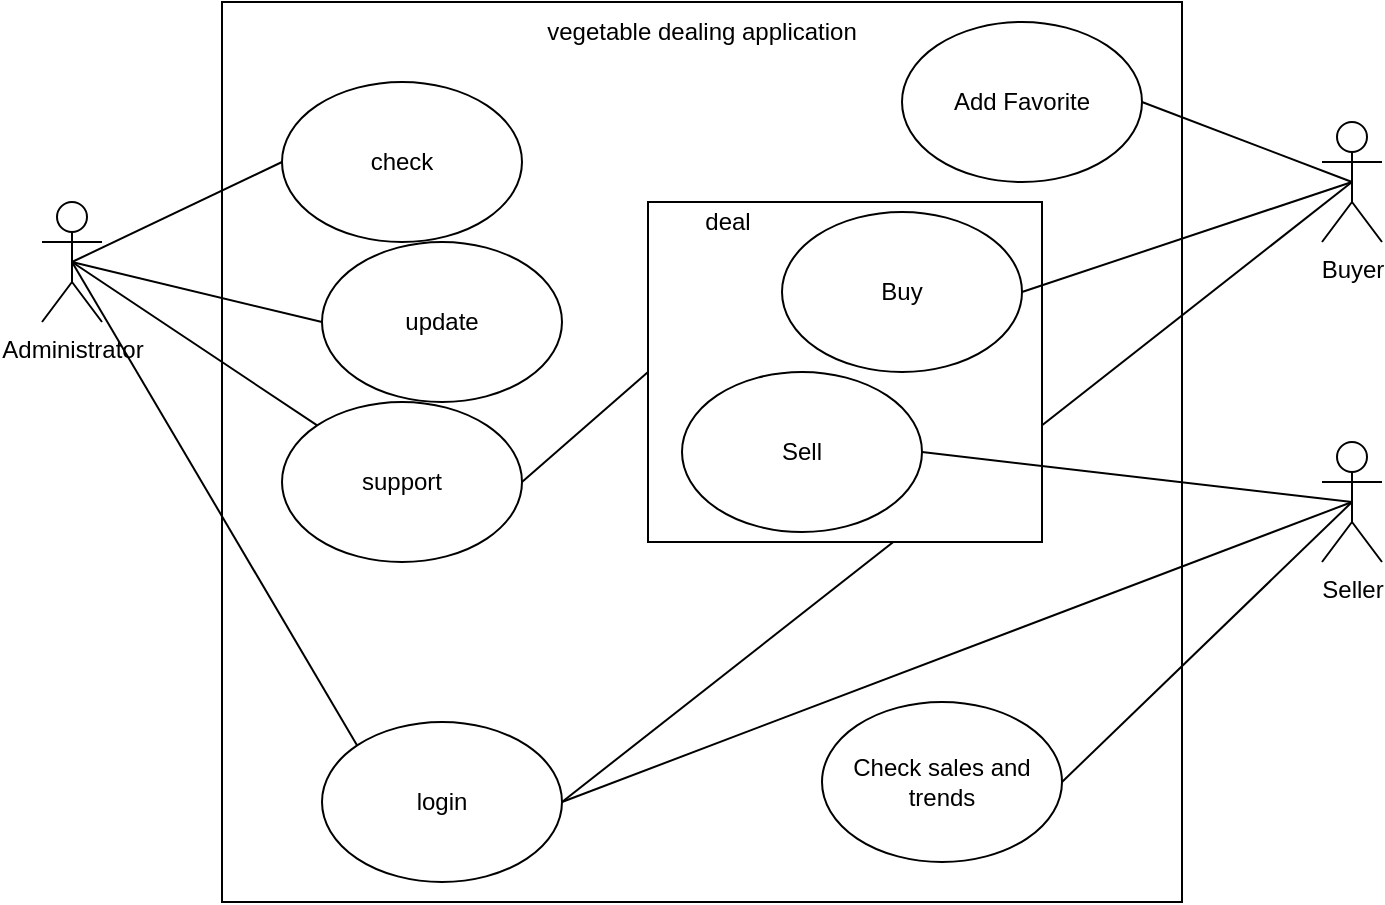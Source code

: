 <mxfile version="20.8.16" type="device"><diagram name="ページ1" id="76rLfc_UfDri_DDKpa_7"><mxGraphModel dx="1194" dy="613" grid="1" gridSize="10" guides="1" tooltips="1" connect="1" arrows="1" fold="1" page="1" pageScale="1" pageWidth="827" pageHeight="1169" math="0" shadow="0"><root><mxCell id="0"/><mxCell id="1" parent="0"/><mxCell id="mHcjJMWH7X7mLnK76NT0-9" value="" style="rounded=0;whiteSpace=wrap;html=1;" parent="1" vertex="1"><mxGeometry x="200" y="40" width="480" height="450" as="geometry"/></mxCell><mxCell id="mHcjJMWH7X7mLnK76NT0-18" value="" style="endArrow=none;html=1;rounded=0;exitX=1;exitY=0.5;exitDx=0;exitDy=0;entryX=0.5;entryY=0.5;entryDx=0;entryDy=0;entryPerimeter=0;" parent="1" source="mHcjJMWH7X7mLnK76NT0-10" target="mHcjJMWH7X7mLnK76NT0-4" edge="1"><mxGeometry width="50" height="50" relative="1" as="geometry"><mxPoint x="422.426" y="381.716" as="sourcePoint"/><mxPoint x="645" y="290" as="targetPoint"/></mxGeometry></mxCell><mxCell id="mHcjJMWH7X7mLnK76NT0-34" value="" style="rounded=0;whiteSpace=wrap;html=1;" parent="1" vertex="1"><mxGeometry x="413" y="140" width="197" height="170" as="geometry"/></mxCell><mxCell id="mHcjJMWH7X7mLnK76NT0-1" value="Administrator" style="shape=umlActor;verticalLabelPosition=bottom;verticalAlign=top;html=1;outlineConnect=0;" parent="1" vertex="1"><mxGeometry x="110" y="140" width="30" height="60" as="geometry"/></mxCell><mxCell id="mHcjJMWH7X7mLnK76NT0-4" value="Buyer" style="shape=umlActor;verticalLabelPosition=bottom;verticalAlign=top;html=1;outlineConnect=0;" parent="1" vertex="1"><mxGeometry x="750" y="100" width="30" height="60" as="geometry"/></mxCell><mxCell id="mHcjJMWH7X7mLnK76NT0-10" value="login" style="ellipse;whiteSpace=wrap;html=1;" parent="1" vertex="1"><mxGeometry x="250" y="400" width="120" height="80" as="geometry"/></mxCell><mxCell id="mHcjJMWH7X7mLnK76NT0-14" value="Seller" style="shape=umlActor;verticalLabelPosition=bottom;verticalAlign=top;html=1;outlineConnect=0;" parent="1" vertex="1"><mxGeometry x="750" y="260" width="30" height="60" as="geometry"/></mxCell><mxCell id="mHcjJMWH7X7mLnK76NT0-16" value="" style="endArrow=none;html=1;rounded=0;exitX=0.5;exitY=0.5;exitDx=0;exitDy=0;exitPerimeter=0;entryX=0;entryY=0;entryDx=0;entryDy=0;" parent="1" source="mHcjJMWH7X7mLnK76NT0-1" target="mHcjJMWH7X7mLnK76NT0-10" edge="1"><mxGeometry width="50" height="50" relative="1" as="geometry"><mxPoint x="400" y="290" as="sourcePoint"/><mxPoint x="450" y="240" as="targetPoint"/></mxGeometry></mxCell><mxCell id="mHcjJMWH7X7mLnK76NT0-17" value="" style="endArrow=none;html=1;rounded=0;exitX=1;exitY=0.5;exitDx=0;exitDy=0;entryX=0.5;entryY=0.5;entryDx=0;entryDy=0;entryPerimeter=0;" parent="1" source="mHcjJMWH7X7mLnK76NT0-10" target="mHcjJMWH7X7mLnK76NT0-14" edge="1"><mxGeometry width="50" height="50" relative="1" as="geometry"><mxPoint x="135" y="180" as="sourcePoint"/><mxPoint x="337.574" y="381.716" as="targetPoint"/></mxGeometry></mxCell><mxCell id="mHcjJMWH7X7mLnK76NT0-19" value="Buy" style="ellipse;whiteSpace=wrap;html=1;" parent="1" vertex="1"><mxGeometry x="480" y="145" width="120" height="80" as="geometry"/></mxCell><mxCell id="mHcjJMWH7X7mLnK76NT0-20" value="Sell" style="ellipse;whiteSpace=wrap;html=1;" parent="1" vertex="1"><mxGeometry x="430" y="225" width="120" height="80" as="geometry"/></mxCell><mxCell id="mHcjJMWH7X7mLnK76NT0-21" value="" style="endArrow=none;html=1;rounded=0;entryX=0.5;entryY=0.5;entryDx=0;entryDy=0;entryPerimeter=0;exitX=1;exitY=0.5;exitDx=0;exitDy=0;" parent="1" source="mHcjJMWH7X7mLnK76NT0-20" target="mHcjJMWH7X7mLnK76NT0-14" edge="1"><mxGeometry width="50" height="50" relative="1" as="geometry"><mxPoint x="400" y="290" as="sourcePoint"/><mxPoint x="450" y="240" as="targetPoint"/></mxGeometry></mxCell><mxCell id="mHcjJMWH7X7mLnK76NT0-22" value="" style="endArrow=none;html=1;rounded=0;entryX=0.5;entryY=0.5;entryDx=0;entryDy=0;entryPerimeter=0;exitX=1;exitY=0.5;exitDx=0;exitDy=0;" parent="1" source="mHcjJMWH7X7mLnK76NT0-19" target="mHcjJMWH7X7mLnK76NT0-4" edge="1"><mxGeometry width="50" height="50" relative="1" as="geometry"><mxPoint x="510" y="220" as="sourcePoint"/><mxPoint x="645" y="290" as="targetPoint"/></mxGeometry></mxCell><mxCell id="mHcjJMWH7X7mLnK76NT0-23" value="vegetable dealing application" style="text;html=1;strokeColor=none;fillColor=none;align=center;verticalAlign=middle;whiteSpace=wrap;rounded=0;" parent="1" vertex="1"><mxGeometry x="345" y="40" width="190" height="30" as="geometry"/></mxCell><mxCell id="mHcjJMWH7X7mLnK76NT0-24" value="Add Favorite" style="ellipse;whiteSpace=wrap;html=1;" parent="1" vertex="1"><mxGeometry x="540" y="50" width="120" height="80" as="geometry"/></mxCell><mxCell id="mHcjJMWH7X7mLnK76NT0-25" value="" style="endArrow=none;html=1;rounded=0;entryX=0.5;entryY=0.5;entryDx=0;entryDy=0;entryPerimeter=0;exitX=1;exitY=0.5;exitDx=0;exitDy=0;" parent="1" source="mHcjJMWH7X7mLnK76NT0-24" target="mHcjJMWH7X7mLnK76NT0-4" edge="1"><mxGeometry width="50" height="50" relative="1" as="geometry"><mxPoint x="660" y="110" as="sourcePoint"/><mxPoint x="775" y="140" as="targetPoint"/></mxGeometry></mxCell><mxCell id="mHcjJMWH7X7mLnK76NT0-26" value="Check sales and trends" style="ellipse;whiteSpace=wrap;html=1;" parent="1" vertex="1"><mxGeometry x="500" y="390" width="120" height="80" as="geometry"/></mxCell><mxCell id="mHcjJMWH7X7mLnK76NT0-27" value="" style="endArrow=none;html=1;rounded=0;exitX=1;exitY=0.5;exitDx=0;exitDy=0;entryX=0.5;entryY=0.5;entryDx=0;entryDy=0;entryPerimeter=0;" parent="1" source="mHcjJMWH7X7mLnK76NT0-26" target="mHcjJMWH7X7mLnK76NT0-14" edge="1"><mxGeometry width="50" height="50" relative="1" as="geometry"><mxPoint x="380" y="450" as="sourcePoint"/><mxPoint x="775" y="300" as="targetPoint"/></mxGeometry></mxCell><mxCell id="mHcjJMWH7X7mLnK76NT0-28" value="check" style="ellipse;whiteSpace=wrap;html=1;" parent="1" vertex="1"><mxGeometry x="230" y="80" width="120" height="80" as="geometry"/></mxCell><mxCell id="mHcjJMWH7X7mLnK76NT0-29" value="update" style="ellipse;whiteSpace=wrap;html=1;" parent="1" vertex="1"><mxGeometry x="250" y="160" width="120" height="80" as="geometry"/></mxCell><mxCell id="mHcjJMWH7X7mLnK76NT0-30" value="support" style="ellipse;whiteSpace=wrap;html=1;" parent="1" vertex="1"><mxGeometry x="230" y="240" width="120" height="80" as="geometry"/></mxCell><mxCell id="mHcjJMWH7X7mLnK76NT0-31" value="" style="endArrow=none;html=1;rounded=0;exitX=0.5;exitY=0.5;exitDx=0;exitDy=0;exitPerimeter=0;entryX=0;entryY=0.5;entryDx=0;entryDy=0;" parent="1" source="mHcjJMWH7X7mLnK76NT0-1" target="mHcjJMWH7X7mLnK76NT0-28" edge="1"><mxGeometry width="50" height="50" relative="1" as="geometry"><mxPoint x="400" y="270" as="sourcePoint"/><mxPoint x="240" y="180" as="targetPoint"/></mxGeometry></mxCell><mxCell id="mHcjJMWH7X7mLnK76NT0-32" value="" style="endArrow=none;html=1;rounded=0;exitX=0.5;exitY=0.5;exitDx=0;exitDy=0;exitPerimeter=0;entryX=0;entryY=0.5;entryDx=0;entryDy=0;" parent="1" source="mHcjJMWH7X7mLnK76NT0-1" target="mHcjJMWH7X7mLnK76NT0-29" edge="1"><mxGeometry width="50" height="50" relative="1" as="geometry"><mxPoint x="135" y="180" as="sourcePoint"/><mxPoint x="250" y="190" as="targetPoint"/></mxGeometry></mxCell><mxCell id="mHcjJMWH7X7mLnK76NT0-33" value="" style="endArrow=none;html=1;rounded=0;exitX=0.5;exitY=0.5;exitDx=0;exitDy=0;exitPerimeter=0;entryX=0;entryY=0;entryDx=0;entryDy=0;" parent="1" source="mHcjJMWH7X7mLnK76NT0-1" target="mHcjJMWH7X7mLnK76NT0-30" edge="1"><mxGeometry width="50" height="50" relative="1" as="geometry"><mxPoint x="145" y="190" as="sourcePoint"/><mxPoint x="260" y="200" as="targetPoint"/></mxGeometry></mxCell><mxCell id="mHcjJMWH7X7mLnK76NT0-35" value="deal" style="text;html=1;strokeColor=none;fillColor=none;align=center;verticalAlign=middle;whiteSpace=wrap;rounded=0;" parent="1" vertex="1"><mxGeometry x="413" y="140" width="80" height="20" as="geometry"/></mxCell><mxCell id="mHcjJMWH7X7mLnK76NT0-36" value="" style="endArrow=none;html=1;rounded=0;exitX=1;exitY=0.5;exitDx=0;exitDy=0;entryX=0;entryY=0.5;entryDx=0;entryDy=0;" parent="1" source="mHcjJMWH7X7mLnK76NT0-30" target="mHcjJMWH7X7mLnK76NT0-34" edge="1"><mxGeometry width="50" height="50" relative="1" as="geometry"><mxPoint x="400" y="270" as="sourcePoint"/><mxPoint x="450" y="220" as="targetPoint"/></mxGeometry></mxCell></root></mxGraphModel></diagram></mxfile>